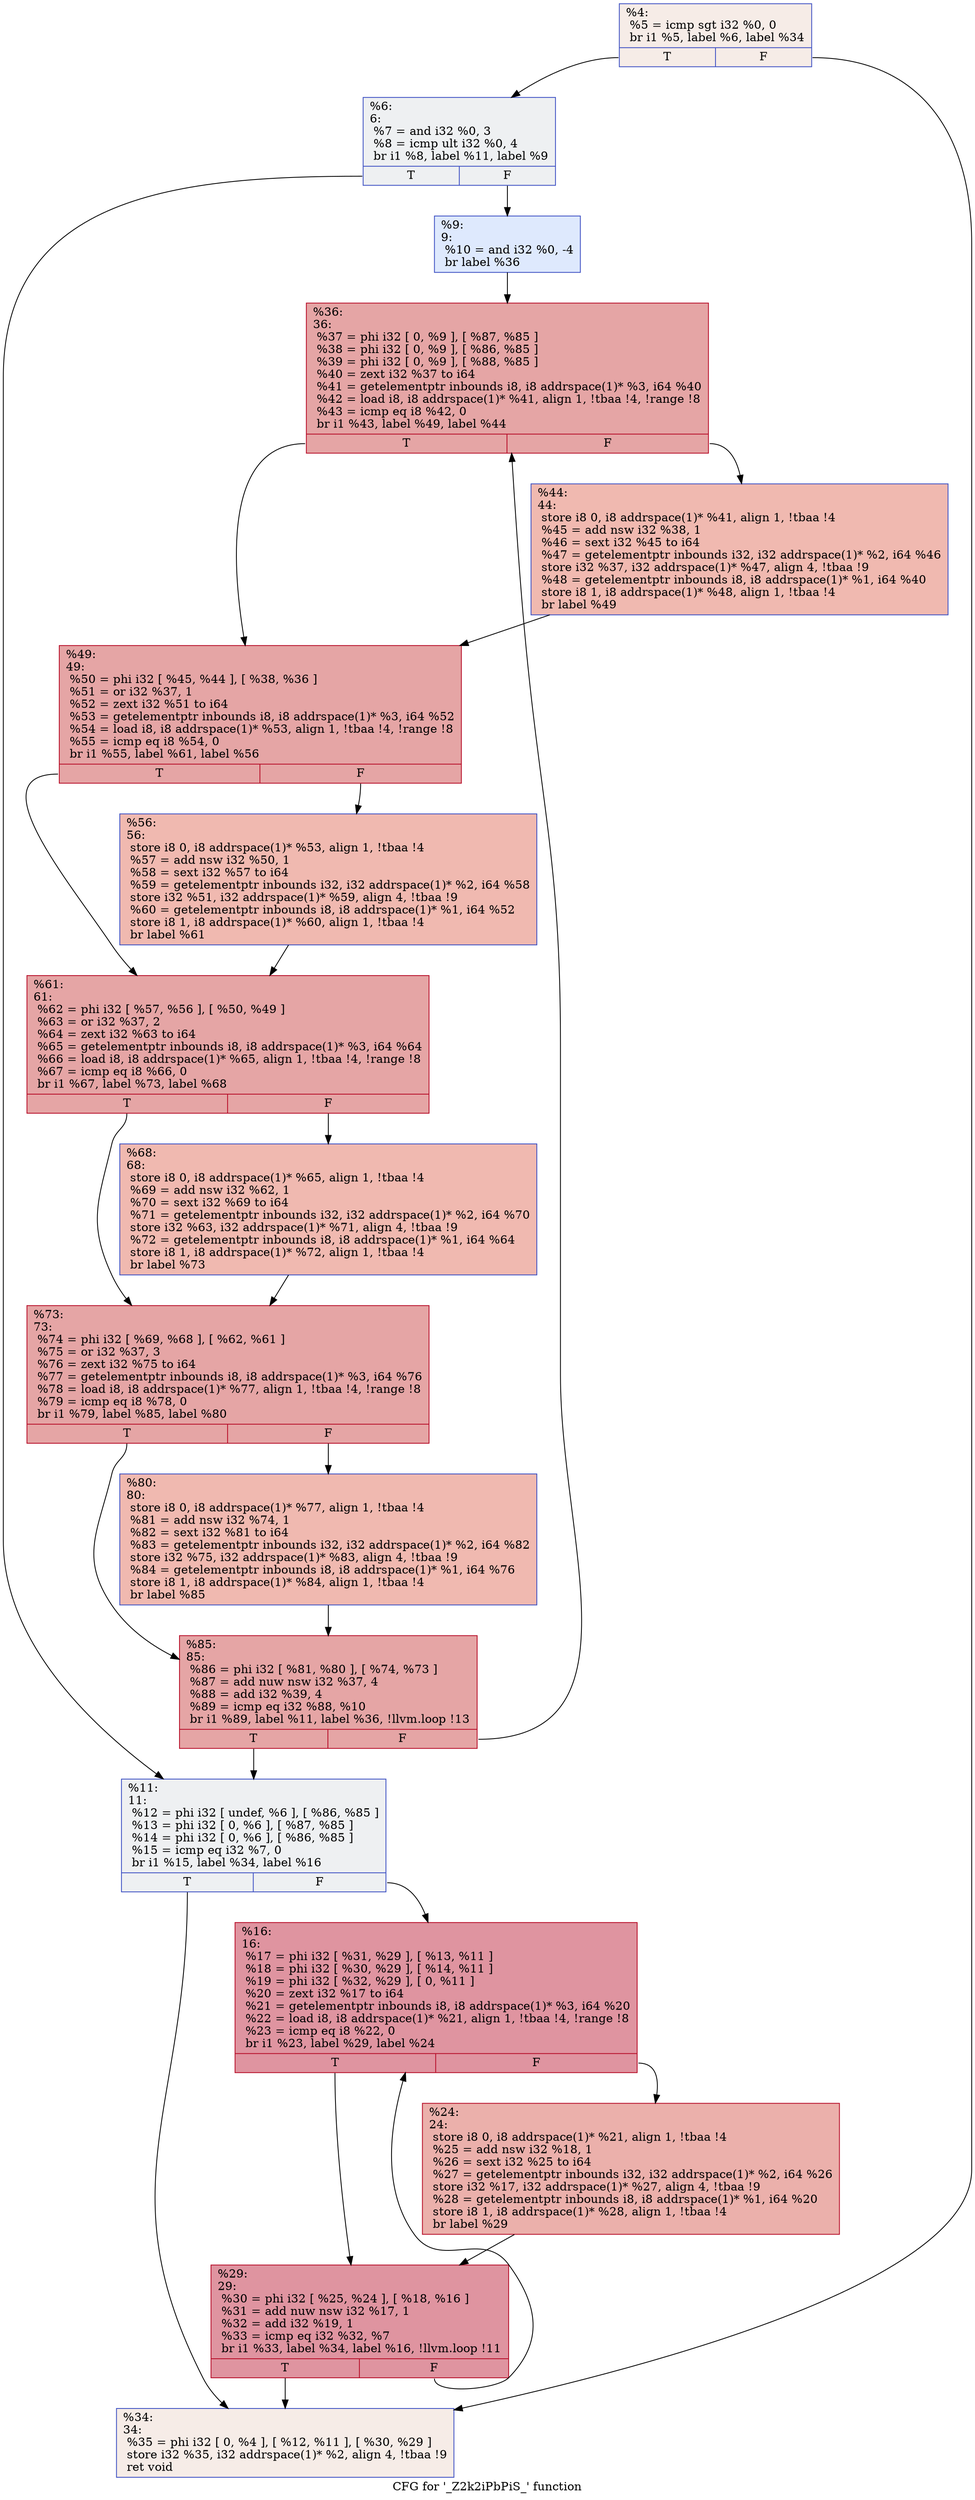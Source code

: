 digraph "CFG for '_Z2k2iPbPiS_' function" {
	label="CFG for '_Z2k2iPbPiS_' function";

	Node0x5cadef0 [shape=record,color="#3d50c3ff", style=filled, fillcolor="#ead5c970",label="{%4:\l  %5 = icmp sgt i32 %0, 0\l  br i1 %5, label %6, label %34\l|{<s0>T|<s1>F}}"];
	Node0x5cadef0:s0 -> Node0x5cadea0;
	Node0x5cadef0:s1 -> Node0x5cae670;
	Node0x5cadea0 [shape=record,color="#3d50c3ff", style=filled, fillcolor="#d9dce170",label="{%6:\l6:                                                \l  %7 = and i32 %0, 3\l  %8 = icmp ult i32 %0, 4\l  br i1 %8, label %11, label %9\l|{<s0>T|<s1>F}}"];
	Node0x5cadea0:s0 -> Node0x5cadf80;
	Node0x5cadea0:s1 -> Node0x5cae9c0;
	Node0x5cae9c0 [shape=record,color="#3d50c3ff", style=filled, fillcolor="#b5cdfa70",label="{%9:\l9:                                                \l  %10 = and i32 %0, -4\l  br label %36\l}"];
	Node0x5cae9c0 -> Node0x5caebc0;
	Node0x5cadf80 [shape=record,color="#3d50c3ff", style=filled, fillcolor="#d9dce170",label="{%11:\l11:                                               \l  %12 = phi i32 [ undef, %6 ], [ %86, %85 ]\l  %13 = phi i32 [ 0, %6 ], [ %87, %85 ]\l  %14 = phi i32 [ 0, %6 ], [ %86, %85 ]\l  %15 = icmp eq i32 %7, 0\l  br i1 %15, label %34, label %16\l|{<s0>T|<s1>F}}"];
	Node0x5cadf80:s0 -> Node0x5cae670;
	Node0x5cadf80:s1 -> Node0x5caf470;
	Node0x5caf470 [shape=record,color="#b70d28ff", style=filled, fillcolor="#b70d2870",label="{%16:\l16:                                               \l  %17 = phi i32 [ %31, %29 ], [ %13, %11 ]\l  %18 = phi i32 [ %30, %29 ], [ %14, %11 ]\l  %19 = phi i32 [ %32, %29 ], [ 0, %11 ]\l  %20 = zext i32 %17 to i64\l  %21 = getelementptr inbounds i8, i8 addrspace(1)* %3, i64 %20\l  %22 = load i8, i8 addrspace(1)* %21, align 1, !tbaa !4, !range !8\l  %23 = icmp eq i8 %22, 0\l  br i1 %23, label %29, label %24\l|{<s0>T|<s1>F}}"];
	Node0x5caf470:s0 -> Node0x5cae960;
	Node0x5caf470:s1 -> Node0x5cb0900;
	Node0x5cb0900 [shape=record,color="#b70d28ff", style=filled, fillcolor="#d24b4070",label="{%24:\l24:                                               \l  store i8 0, i8 addrspace(1)* %21, align 1, !tbaa !4\l  %25 = add nsw i32 %18, 1\l  %26 = sext i32 %25 to i64\l  %27 = getelementptr inbounds i32, i32 addrspace(1)* %2, i64 %26\l  store i32 %17, i32 addrspace(1)* %27, align 4, !tbaa !9\l  %28 = getelementptr inbounds i8, i8 addrspace(1)* %1, i64 %20\l  store i8 1, i8 addrspace(1)* %28, align 1, !tbaa !4\l  br label %29\l}"];
	Node0x5cb0900 -> Node0x5cae960;
	Node0x5cae960 [shape=record,color="#b70d28ff", style=filled, fillcolor="#b70d2870",label="{%29:\l29:                                               \l  %30 = phi i32 [ %25, %24 ], [ %18, %16 ]\l  %31 = add nuw nsw i32 %17, 1\l  %32 = add i32 %19, 1\l  %33 = icmp eq i32 %32, %7\l  br i1 %33, label %34, label %16, !llvm.loop !11\l|{<s0>T|<s1>F}}"];
	Node0x5cae960:s0 -> Node0x5cae670;
	Node0x5cae960:s1 -> Node0x5caf470;
	Node0x5cae670 [shape=record,color="#3d50c3ff", style=filled, fillcolor="#ead5c970",label="{%34:\l34:                                               \l  %35 = phi i32 [ 0, %4 ], [ %12, %11 ], [ %30, %29 ]\l  store i32 %35, i32 addrspace(1)* %2, align 4, !tbaa !9\l  ret void\l}"];
	Node0x5caebc0 [shape=record,color="#b70d28ff", style=filled, fillcolor="#c5333470",label="{%36:\l36:                                               \l  %37 = phi i32 [ 0, %9 ], [ %87, %85 ]\l  %38 = phi i32 [ 0, %9 ], [ %86, %85 ]\l  %39 = phi i32 [ 0, %9 ], [ %88, %85 ]\l  %40 = zext i32 %37 to i64\l  %41 = getelementptr inbounds i8, i8 addrspace(1)* %3, i64 %40\l  %42 = load i8, i8 addrspace(1)* %41, align 1, !tbaa !4, !range !8\l  %43 = icmp eq i8 %42, 0\l  br i1 %43, label %49, label %44\l|{<s0>T|<s1>F}}"];
	Node0x5caebc0:s0 -> Node0x5cb2cd0;
	Node0x5caebc0:s1 -> Node0x5cb2d20;
	Node0x5cb2d20 [shape=record,color="#3d50c3ff", style=filled, fillcolor="#de614d70",label="{%44:\l44:                                               \l  store i8 0, i8 addrspace(1)* %41, align 1, !tbaa !4\l  %45 = add nsw i32 %38, 1\l  %46 = sext i32 %45 to i64\l  %47 = getelementptr inbounds i32, i32 addrspace(1)* %2, i64 %46\l  store i32 %37, i32 addrspace(1)* %47, align 4, !tbaa !9\l  %48 = getelementptr inbounds i8, i8 addrspace(1)* %1, i64 %40\l  store i8 1, i8 addrspace(1)* %48, align 1, !tbaa !4\l  br label %49\l}"];
	Node0x5cb2d20 -> Node0x5cb2cd0;
	Node0x5cb2cd0 [shape=record,color="#b70d28ff", style=filled, fillcolor="#c5333470",label="{%49:\l49:                                               \l  %50 = phi i32 [ %45, %44 ], [ %38, %36 ]\l  %51 = or i32 %37, 1\l  %52 = zext i32 %51 to i64\l  %53 = getelementptr inbounds i8, i8 addrspace(1)* %3, i64 %52\l  %54 = load i8, i8 addrspace(1)* %53, align 1, !tbaa !4, !range !8\l  %55 = icmp eq i8 %54, 0\l  br i1 %55, label %61, label %56\l|{<s0>T|<s1>F}}"];
	Node0x5cb2cd0:s0 -> Node0x5cb3610;
	Node0x5cb2cd0:s1 -> Node0x5cb3660;
	Node0x5cb3660 [shape=record,color="#3d50c3ff", style=filled, fillcolor="#de614d70",label="{%56:\l56:                                               \l  store i8 0, i8 addrspace(1)* %53, align 1, !tbaa !4\l  %57 = add nsw i32 %50, 1\l  %58 = sext i32 %57 to i64\l  %59 = getelementptr inbounds i32, i32 addrspace(1)* %2, i64 %58\l  store i32 %51, i32 addrspace(1)* %59, align 4, !tbaa !9\l  %60 = getelementptr inbounds i8, i8 addrspace(1)* %1, i64 %52\l  store i8 1, i8 addrspace(1)* %60, align 1, !tbaa !4\l  br label %61\l}"];
	Node0x5cb3660 -> Node0x5cb3610;
	Node0x5cb3610 [shape=record,color="#b70d28ff", style=filled, fillcolor="#c5333470",label="{%61:\l61:                                               \l  %62 = phi i32 [ %57, %56 ], [ %50, %49 ]\l  %63 = or i32 %37, 2\l  %64 = zext i32 %63 to i64\l  %65 = getelementptr inbounds i8, i8 addrspace(1)* %3, i64 %64\l  %66 = load i8, i8 addrspace(1)* %65, align 1, !tbaa !4, !range !8\l  %67 = icmp eq i8 %66, 0\l  br i1 %67, label %73, label %68\l|{<s0>T|<s1>F}}"];
	Node0x5cb3610:s0 -> Node0x5cb19c0;
	Node0x5cb3610:s1 -> Node0x5cb41c0;
	Node0x5cb41c0 [shape=record,color="#3d50c3ff", style=filled, fillcolor="#de614d70",label="{%68:\l68:                                               \l  store i8 0, i8 addrspace(1)* %65, align 1, !tbaa !4\l  %69 = add nsw i32 %62, 1\l  %70 = sext i32 %69 to i64\l  %71 = getelementptr inbounds i32, i32 addrspace(1)* %2, i64 %70\l  store i32 %63, i32 addrspace(1)* %71, align 4, !tbaa !9\l  %72 = getelementptr inbounds i8, i8 addrspace(1)* %1, i64 %64\l  store i8 1, i8 addrspace(1)* %72, align 1, !tbaa !4\l  br label %73\l}"];
	Node0x5cb41c0 -> Node0x5cb19c0;
	Node0x5cb19c0 [shape=record,color="#b70d28ff", style=filled, fillcolor="#c5333470",label="{%73:\l73:                                               \l  %74 = phi i32 [ %69, %68 ], [ %62, %61 ]\l  %75 = or i32 %37, 3\l  %76 = zext i32 %75 to i64\l  %77 = getelementptr inbounds i8, i8 addrspace(1)* %3, i64 %76\l  %78 = load i8, i8 addrspace(1)* %77, align 1, !tbaa !4, !range !8\l  %79 = icmp eq i8 %78, 0\l  br i1 %79, label %85, label %80\l|{<s0>T|<s1>F}}"];
	Node0x5cb19c0:s0 -> Node0x5caf0d0;
	Node0x5cb19c0:s1 -> Node0x5cb4ab0;
	Node0x5cb4ab0 [shape=record,color="#3d50c3ff", style=filled, fillcolor="#de614d70",label="{%80:\l80:                                               \l  store i8 0, i8 addrspace(1)* %77, align 1, !tbaa !4\l  %81 = add nsw i32 %74, 1\l  %82 = sext i32 %81 to i64\l  %83 = getelementptr inbounds i32, i32 addrspace(1)* %2, i64 %82\l  store i32 %75, i32 addrspace(1)* %83, align 4, !tbaa !9\l  %84 = getelementptr inbounds i8, i8 addrspace(1)* %1, i64 %76\l  store i8 1, i8 addrspace(1)* %84, align 1, !tbaa !4\l  br label %85\l}"];
	Node0x5cb4ab0 -> Node0x5caf0d0;
	Node0x5caf0d0 [shape=record,color="#b70d28ff", style=filled, fillcolor="#c5333470",label="{%85:\l85:                                               \l  %86 = phi i32 [ %81, %80 ], [ %74, %73 ]\l  %87 = add nuw nsw i32 %37, 4\l  %88 = add i32 %39, 4\l  %89 = icmp eq i32 %88, %10\l  br i1 %89, label %11, label %36, !llvm.loop !13\l|{<s0>T|<s1>F}}"];
	Node0x5caf0d0:s0 -> Node0x5cadf80;
	Node0x5caf0d0:s1 -> Node0x5caebc0;
}
